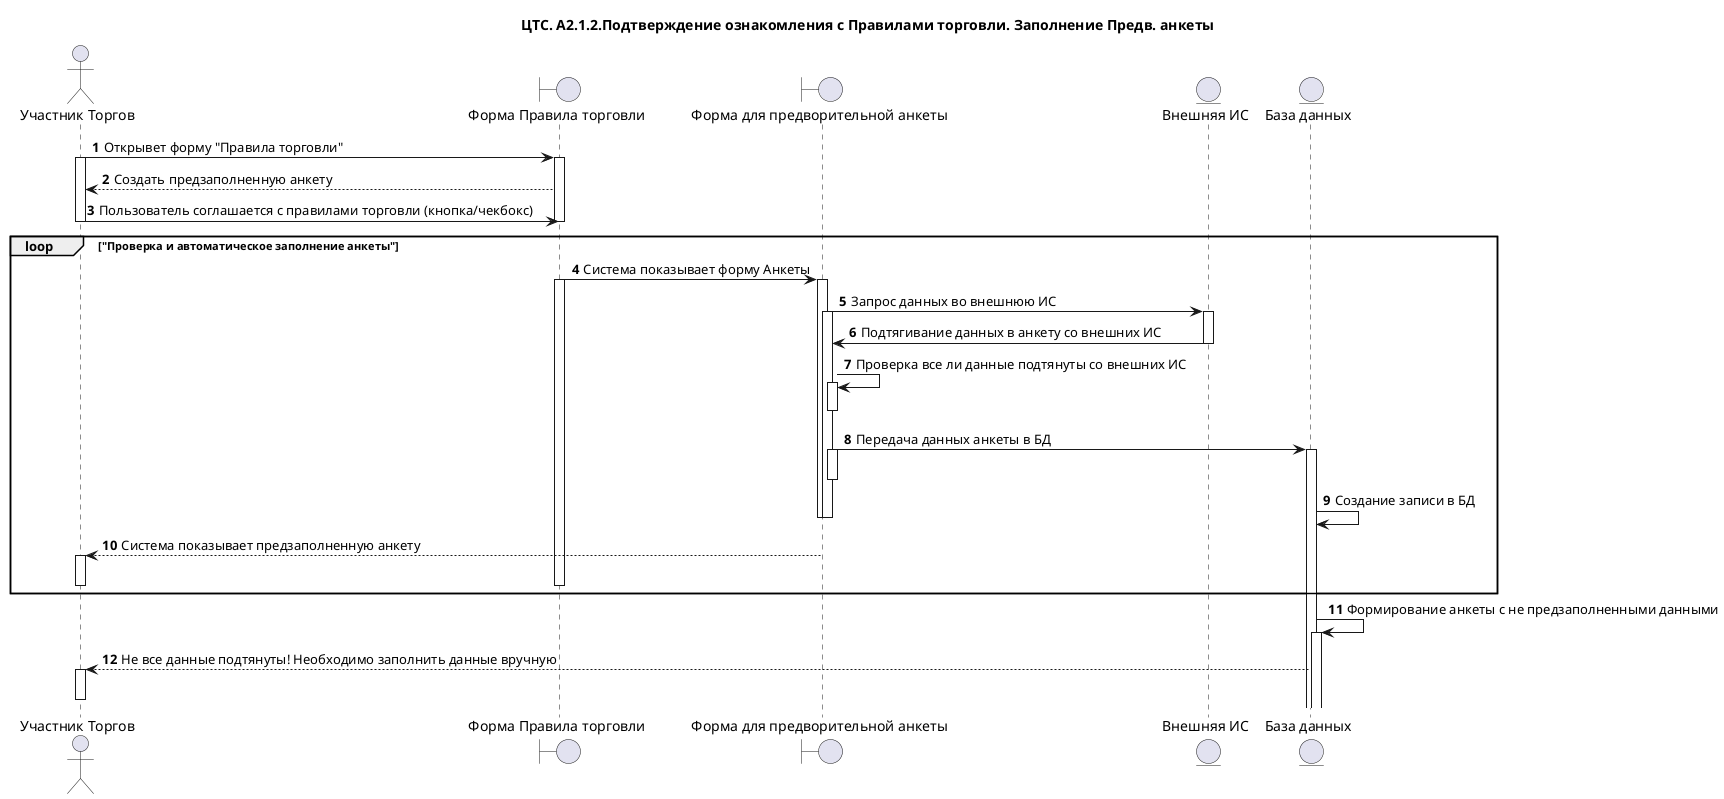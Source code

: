 @startuml 
title "ЦТС. А2.1.2.Подтверждение ознакомления с Правилами торговли. Заполнение Предв. анкеты"
actor "Участник Торгов" as User
boundary "Форма Правила торговли" as A
boundary "Форма для предворительной анкеты" as B
entity "Внешняя ИС" as E
entity "База данных" as C


autonumber

User-> A:Открывет форму "Правила торговли"
activate User
activate A

A-->User: Создать предзаполненную анкету

User->A: Пользователь соглашается с правилами торговли (кнопка/чекбокс)
deactivate User
deactivate A

loop "Проверка и автоматическое заполнение анкеты"
A->B: Система показывает форму Анкеты
activate A
activate B

B->E: Запрос данных во внешнюю ИС
activate B
activate E
E->B: Подтягивание данных в анкету со внешних ИС
deactivate E

B->B: Проверка все ли данные подтянуты со внешних ИС
activate B
deactivate B

B->C: Передача данных анкеты в БД
activate B
activate C
deactivate B
C->C: Создание записи в БД
deactivate B
deactivate B

B-->User: Система показывает предзаполненную анкету  
activate User
deactivate User
deactivate A
end

C->C: Формирование анкеты с не предзаполненными данными
activate C
C-->User: Не все данные подтянуты! Необходимо заполнить данные вручную
activate User
deactivate User
@enduml